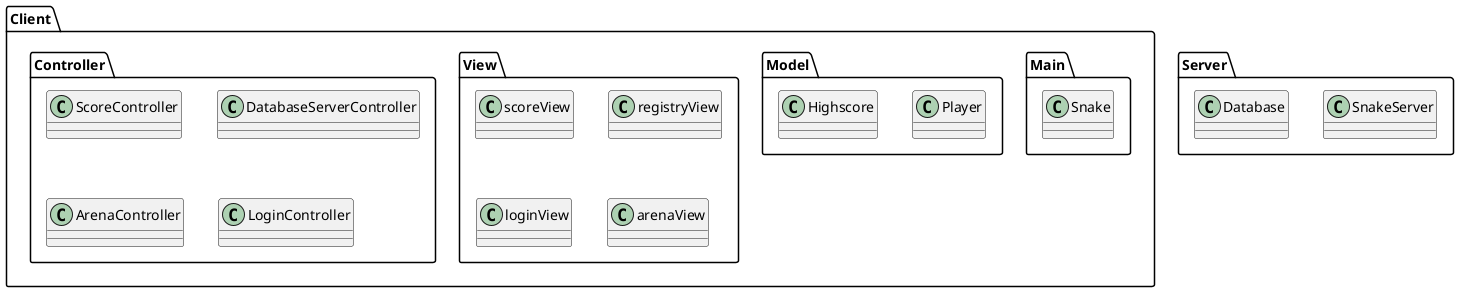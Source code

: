 @startuml
'https://plantuml.com/class-diagram
'- Indicates private
'+ Indicates public
'# Indicates protected

package Client {
    package Main {
        class Snake {}
    }

    package Model {
        class Player{
        }

        class Highscore{

        }
    }

    package View {
        class scoreView{}

        class registryView{}

        class loginView{}

        class arenaView{}
    }

    package Controller {
        class ScoreController {}

        class DatabaseServerController {

        }

        class ArenaController {

        }

        class LoginController {

        }
    }
    'connections
}

package Server {
    class SnakeServer
    class Database {}
    'connections

}

'connections

@enduml